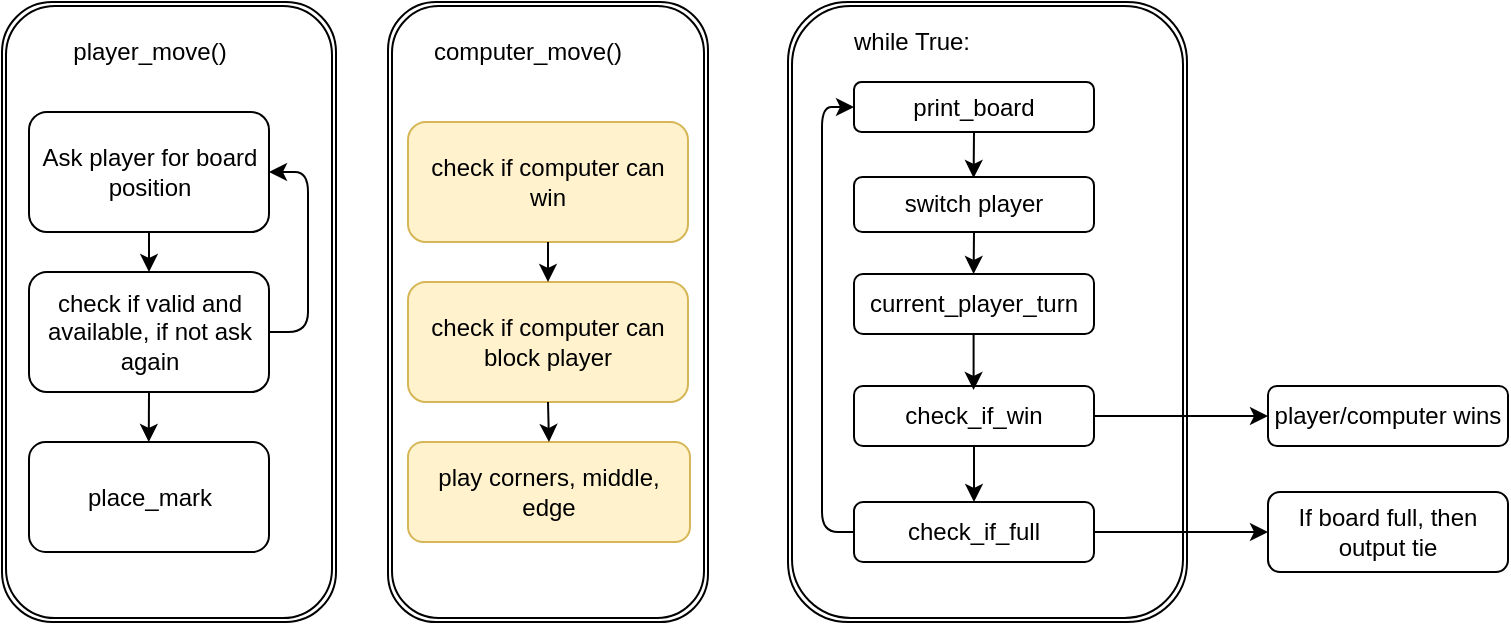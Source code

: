 <mxfile version="14.9.2" type="device"><diagram id="C5RBs43oDa-KdzZeNtuy" name="Page-1"><mxGraphModel dx="1027" dy="302" grid="1" gridSize="10" guides="1" tooltips="1" connect="1" arrows="1" fold="1" page="1" pageScale="1" pageWidth="827" pageHeight="1169" math="0" shadow="0"><root><mxCell id="WIyWlLk6GJQsqaUBKTNV-0"/><mxCell id="WIyWlLk6GJQsqaUBKTNV-1" parent="WIyWlLk6GJQsqaUBKTNV-0"/><mxCell id="YVTUXROK0VWoqkQs0eHJ-22" value="" style="shape=ext;double=1;rounded=1;whiteSpace=wrap;html=1;" parent="WIyWlLk6GJQsqaUBKTNV-1" vertex="1"><mxGeometry x="443" y="90" width="199.5" height="310" as="geometry"/></mxCell><mxCell id="YVTUXROK0VWoqkQs0eHJ-8" value="" style="shape=ext;double=1;rounded=1;whiteSpace=wrap;html=1;" parent="WIyWlLk6GJQsqaUBKTNV-1" vertex="1"><mxGeometry x="50" y="90" width="167" height="310" as="geometry"/></mxCell><mxCell id="YVTUXROK0VWoqkQs0eHJ-10" value="" style="shape=ext;double=1;rounded=1;whiteSpace=wrap;html=1;" parent="WIyWlLk6GJQsqaUBKTNV-1" vertex="1"><mxGeometry x="243" y="90" width="160" height="310" as="geometry"/></mxCell><mxCell id="3vmBsPMp6QVI4ewrq-XV-2" value="Ask player for board position" style="rounded=1;whiteSpace=wrap;html=1;" parent="WIyWlLk6GJQsqaUBKTNV-1" vertex="1"><mxGeometry x="63.5" y="145" width="120" height="60" as="geometry"/></mxCell><mxCell id="3vmBsPMp6QVI4ewrq-XV-3" value="check if computer can win" style="rounded=1;whiteSpace=wrap;html=1;fillColor=#fff2cc;strokeColor=#d6b656;" parent="WIyWlLk6GJQsqaUBKTNV-1" vertex="1"><mxGeometry x="253" y="150" width="140" height="60" as="geometry"/></mxCell><mxCell id="3vmBsPMp6QVI4ewrq-XV-4" value="check if computer can block player" style="rounded=1;whiteSpace=wrap;html=1;fillColor=#fff2cc;strokeColor=#d6b656;" parent="WIyWlLk6GJQsqaUBKTNV-1" vertex="1"><mxGeometry x="253" y="230" width="140" height="60" as="geometry"/></mxCell><mxCell id="3vmBsPMp6QVI4ewrq-XV-7" value="check if valid and available, if not ask again" style="rounded=1;whiteSpace=wrap;html=1;" parent="WIyWlLk6GJQsqaUBKTNV-1" vertex="1"><mxGeometry x="63.5" y="225" width="120" height="60" as="geometry"/></mxCell><mxCell id="3vmBsPMp6QVI4ewrq-XV-8" value="check_if_full" style="rounded=1;whiteSpace=wrap;html=1;" parent="WIyWlLk6GJQsqaUBKTNV-1" vertex="1"><mxGeometry x="476" y="340" width="120" height="30" as="geometry"/></mxCell><mxCell id="3vmBsPMp6QVI4ewrq-XV-9" value="If board full, then output tie" style="rounded=1;whiteSpace=wrap;html=1;" parent="WIyWlLk6GJQsqaUBKTNV-1" vertex="1"><mxGeometry x="683" y="335" width="120" height="40" as="geometry"/></mxCell><mxCell id="3vmBsPMp6QVI4ewrq-XV-13" value="check_if_win" style="rounded=1;whiteSpace=wrap;html=1;" parent="WIyWlLk6GJQsqaUBKTNV-1" vertex="1"><mxGeometry x="476" y="282" width="120" height="30" as="geometry"/></mxCell><mxCell id="3vmBsPMp6QVI4ewrq-XV-16" value="player/computer wins" style="rounded=1;whiteSpace=wrap;html=1;" parent="WIyWlLk6GJQsqaUBKTNV-1" vertex="1"><mxGeometry x="683" y="282" width="120" height="30" as="geometry"/></mxCell><mxCell id="3vmBsPMp6QVI4ewrq-XV-21" value="" style="endArrow=classic;html=1;startArrow=none;entryX=0;entryY=0.5;entryDx=0;entryDy=0;" parent="WIyWlLk6GJQsqaUBKTNV-1" source="3vmBsPMp6QVI4ewrq-XV-13" target="3vmBsPMp6QVI4ewrq-XV-16" edge="1"><mxGeometry width="50" height="50" relative="1" as="geometry"><mxPoint x="490" y="-120" as="sourcePoint"/><mxPoint x="901" y="140" as="targetPoint"/><Array as="points"/></mxGeometry></mxCell><mxCell id="3vmBsPMp6QVI4ewrq-XV-25" value="" style="endArrow=classic;html=1;entryX=0.5;entryY=0;entryDx=0;entryDy=0;exitX=0.5;exitY=1;exitDx=0;exitDy=0;" parent="WIyWlLk6GJQsqaUBKTNV-1" source="3vmBsPMp6QVI4ewrq-XV-2" target="3vmBsPMp6QVI4ewrq-XV-7" edge="1"><mxGeometry width="50" height="50" relative="1" as="geometry"><mxPoint x="253.5" y="55" as="sourcePoint"/><mxPoint x="253.5" y="75" as="targetPoint"/></mxGeometry></mxCell><mxCell id="3vmBsPMp6QVI4ewrq-XV-30" value="" style="endArrow=classic;html=1;entryX=0.5;entryY=0;entryDx=0;entryDy=0;exitX=0.5;exitY=1;exitDx=0;exitDy=0;" parent="WIyWlLk6GJQsqaUBKTNV-1" source="3vmBsPMp6QVI4ewrq-XV-3" target="3vmBsPMp6QVI4ewrq-XV-4" edge="1"><mxGeometry width="50" height="50" relative="1" as="geometry"><mxPoint x="143" y="180" as="sourcePoint"/><mxPoint x="143" y="200" as="targetPoint"/></mxGeometry></mxCell><mxCell id="YVTUXROK0VWoqkQs0eHJ-6" value="player_move()" style="text;html=1;strokeColor=none;fillColor=none;align=center;verticalAlign=middle;whiteSpace=wrap;rounded=0;" parent="WIyWlLk6GJQsqaUBKTNV-1" vertex="1"><mxGeometry x="93.5" y="105" width="60" height="20" as="geometry"/></mxCell><mxCell id="YVTUXROK0VWoqkQs0eHJ-12" value="" style="endArrow=classic;html=1;startArrow=none;entryX=0;entryY=0.5;entryDx=0;entryDy=0;exitX=1;exitY=0.5;exitDx=0;exitDy=0;" parent="WIyWlLk6GJQsqaUBKTNV-1" target="3vmBsPMp6QVI4ewrq-XV-9" edge="1" source="3vmBsPMp6QVI4ewrq-XV-8"><mxGeometry width="50" height="50" relative="1" as="geometry"><mxPoint x="795" y="230" as="sourcePoint"/><mxPoint x="908" y="240" as="targetPoint"/><Array as="points"/></mxGeometry></mxCell><mxCell id="YVTUXROK0VWoqkQs0eHJ-5" value="computer_move()" style="text;html=1;strokeColor=none;fillColor=none;align=center;verticalAlign=middle;whiteSpace=wrap;rounded=0;" parent="WIyWlLk6GJQsqaUBKTNV-1" vertex="1"><mxGeometry x="283" y="100" width="60" height="30" as="geometry"/></mxCell><mxCell id="YVTUXROK0VWoqkQs0eHJ-21" value="place_mark" style="rounded=1;whiteSpace=wrap;html=1;" parent="WIyWlLk6GJQsqaUBKTNV-1" vertex="1"><mxGeometry x="63.5" y="310" width="120" height="55" as="geometry"/></mxCell><mxCell id="YVTUXROK0VWoqkQs0eHJ-27" value="play corners, middle, edge" style="rounded=1;whiteSpace=wrap;html=1;fillColor=#fff2cc;strokeColor=#d6b656;" parent="WIyWlLk6GJQsqaUBKTNV-1" vertex="1"><mxGeometry x="253" y="310" width="141" height="50" as="geometry"/></mxCell><mxCell id="YVTUXROK0VWoqkQs0eHJ-28" value="" style="endArrow=classic;html=1;exitX=0.5;exitY=1;exitDx=0;exitDy=0;entryX=0.5;entryY=0;entryDx=0;entryDy=0;" parent="WIyWlLk6GJQsqaUBKTNV-1" source="3vmBsPMp6QVI4ewrq-XV-4" target="YVTUXROK0VWoqkQs0eHJ-27" edge="1"><mxGeometry width="50" height="50" relative="1" as="geometry"><mxPoint x="333" y="220" as="sourcePoint"/><mxPoint x="324" y="310" as="targetPoint"/></mxGeometry></mxCell><mxCell id="YVTUXROK0VWoqkQs0eHJ-30" value="switch player" style="rounded=1;whiteSpace=wrap;html=1;" parent="WIyWlLk6GJQsqaUBKTNV-1" vertex="1"><mxGeometry x="476" y="177.5" width="120" height="27.5" as="geometry"/></mxCell><mxCell id="YVTUXROK0VWoqkQs0eHJ-31" value="current_player_turn" style="rounded=1;whiteSpace=wrap;html=1;" parent="WIyWlLk6GJQsqaUBKTNV-1" vertex="1"><mxGeometry x="476" y="226" width="120" height="30" as="geometry"/></mxCell><mxCell id="YVTUXROK0VWoqkQs0eHJ-42" value="" style="endArrow=classic;html=1;entryX=0.5;entryY=0;entryDx=0;entryDy=0;" parent="WIyWlLk6GJQsqaUBKTNV-1" source="3vmBsPMp6QVI4ewrq-XV-13" target="3vmBsPMp6QVI4ewrq-XV-8" edge="1"><mxGeometry width="50" height="50" relative="1" as="geometry"><mxPoint x="712.5" y="240" as="sourcePoint"/><mxPoint x="762.5" y="190" as="targetPoint"/></mxGeometry></mxCell><mxCell id="pHQD9LdqvVMyl2CKeH4--0" value="print_board" style="rounded=1;whiteSpace=wrap;html=1;" vertex="1" parent="WIyWlLk6GJQsqaUBKTNV-1"><mxGeometry x="476" y="130" width="120" height="25" as="geometry"/></mxCell><mxCell id="pHQD9LdqvVMyl2CKeH4--1" value="" style="endArrow=classic;html=1;entryX=0.5;entryY=0;entryDx=0;entryDy=0;exitX=0.5;exitY=1;exitDx=0;exitDy=0;" edge="1" parent="WIyWlLk6GJQsqaUBKTNV-1" source="3vmBsPMp6QVI4ewrq-XV-7"><mxGeometry width="50" height="50" relative="1" as="geometry"><mxPoint x="123.38" y="290" as="sourcePoint"/><mxPoint x="123.38" y="310" as="targetPoint"/></mxGeometry></mxCell><mxCell id="pHQD9LdqvVMyl2CKeH4--4" value="" style="edgeStyle=segmentEdgeStyle;endArrow=classic;html=1;entryX=1;entryY=0.5;entryDx=0;entryDy=0;exitX=1;exitY=0.5;exitDx=0;exitDy=0;" edge="1" parent="WIyWlLk6GJQsqaUBKTNV-1" source="3vmBsPMp6QVI4ewrq-XV-7" target="3vmBsPMp6QVI4ewrq-XV-2"><mxGeometry width="50" height="50" relative="1" as="geometry"><mxPoint x="203" y="250" as="sourcePoint"/><mxPoint x="253" y="200" as="targetPoint"/><Array as="points"><mxPoint x="203" y="255"/><mxPoint x="203" y="175"/></Array></mxGeometry></mxCell><mxCell id="pHQD9LdqvVMyl2CKeH4--6" value="while True:" style="text;html=1;strokeColor=none;fillColor=none;align=center;verticalAlign=middle;whiteSpace=wrap;rounded=0;" vertex="1" parent="WIyWlLk6GJQsqaUBKTNV-1"><mxGeometry x="460" y="95" width="90" height="30" as="geometry"/></mxCell><mxCell id="pHQD9LdqvVMyl2CKeH4--7" value="" style="endArrow=classic;html=1;entryX=0.5;entryY=0;entryDx=0;entryDy=0;" edge="1" parent="WIyWlLk6GJQsqaUBKTNV-1"><mxGeometry width="50" height="50" relative="1" as="geometry"><mxPoint x="535.8" y="256" as="sourcePoint"/><mxPoint x="535.8" y="284" as="targetPoint"/></mxGeometry></mxCell><mxCell id="pHQD9LdqvVMyl2CKeH4--8" value="" style="endArrow=classic;html=1;entryX=0.5;entryY=0;entryDx=0;entryDy=0;exitX=0.5;exitY=1;exitDx=0;exitDy=0;" edge="1" parent="WIyWlLk6GJQsqaUBKTNV-1" source="YVTUXROK0VWoqkQs0eHJ-30"><mxGeometry width="50" height="50" relative="1" as="geometry"><mxPoint x="536" y="210" as="sourcePoint"/><mxPoint x="535.8" y="226" as="targetPoint"/></mxGeometry></mxCell><mxCell id="pHQD9LdqvVMyl2CKeH4--9" value="" style="endArrow=classic;html=1;entryX=0.5;entryY=0;entryDx=0;entryDy=0;exitX=0.5;exitY=1;exitDx=0;exitDy=0;" edge="1" parent="WIyWlLk6GJQsqaUBKTNV-1" source="pHQD9LdqvVMyl2CKeH4--0"><mxGeometry width="50" height="50" relative="1" as="geometry"><mxPoint x="536" y="160" as="sourcePoint"/><mxPoint x="535.8" y="178" as="targetPoint"/></mxGeometry></mxCell><mxCell id="pHQD9LdqvVMyl2CKeH4--10" value="" style="edgeStyle=segmentEdgeStyle;endArrow=classic;html=1;entryX=0;entryY=0.5;entryDx=0;entryDy=0;exitX=0;exitY=0.5;exitDx=0;exitDy=0;" edge="1" parent="WIyWlLk6GJQsqaUBKTNV-1" source="3vmBsPMp6QVI4ewrq-XV-8" target="pHQD9LdqvVMyl2CKeH4--0"><mxGeometry width="50" height="50" relative="1" as="geometry"><mxPoint x="414" y="180" as="sourcePoint"/><mxPoint x="464" y="130" as="targetPoint"/><Array as="points"><mxPoint x="460" y="355"/><mxPoint x="460" y="142"/></Array></mxGeometry></mxCell></root></mxGraphModel></diagram></mxfile>